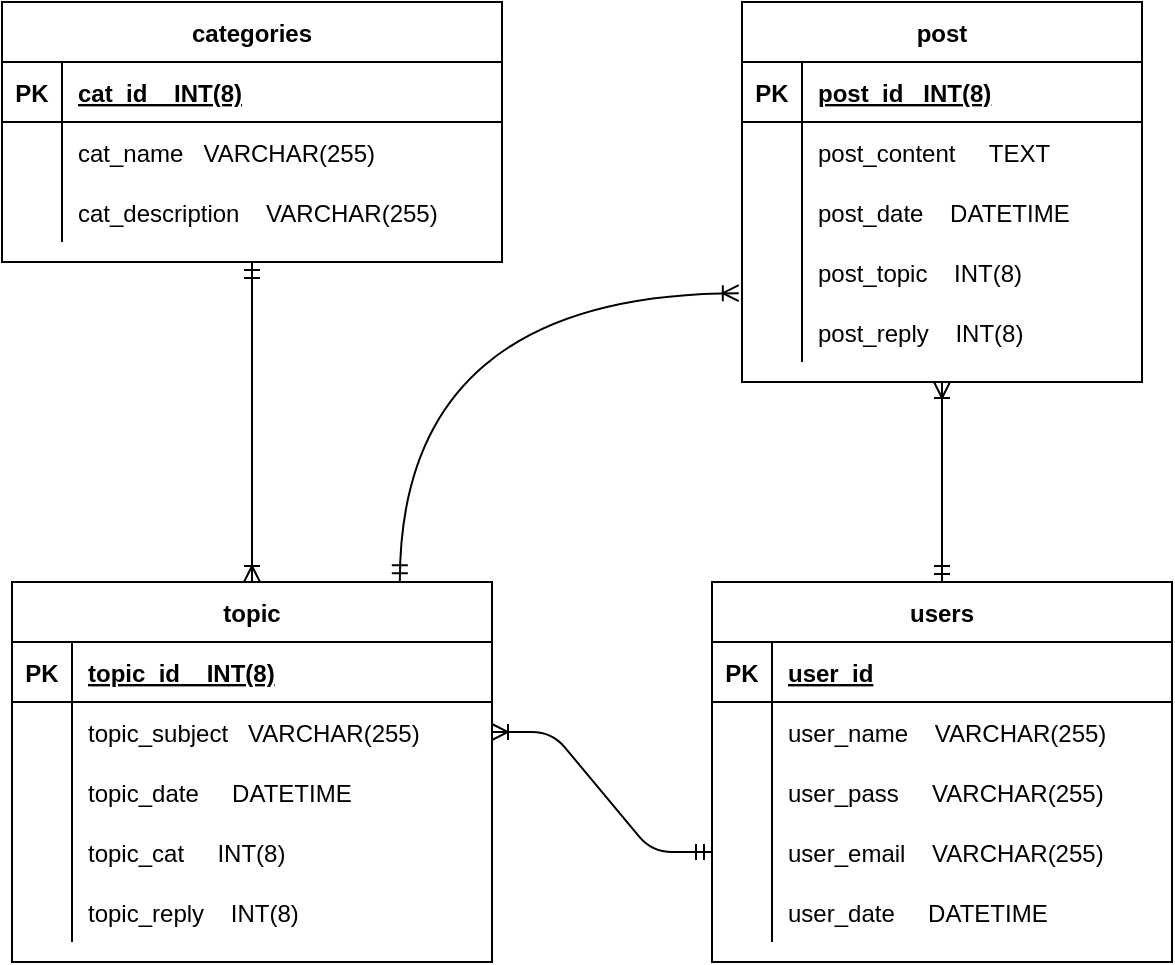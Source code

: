 <mxfile version="13.9.9" type="device"><diagram id="91Xyb3w9nDuJlyHXj6Dl" name="Page-1"><mxGraphModel dx="1038" dy="607" grid="1" gridSize="10" guides="1" tooltips="1" connect="1" arrows="1" fold="1" page="1" pageScale="1" pageWidth="827" pageHeight="1169" math="0" shadow="0"><root><mxCell id="0"/><mxCell id="1" parent="0"/><mxCell id="gp0c6Z495L66U5x0KVFe-80" value="categories" style="shape=table;startSize=30;container=1;collapsible=1;childLayout=tableLayout;fixedRows=1;rowLines=0;fontStyle=1;align=center;resizeLast=1;" vertex="1" parent="1"><mxGeometry x="100" y="90" width="250" height="130" as="geometry"/></mxCell><mxCell id="gp0c6Z495L66U5x0KVFe-81" value="" style="shape=partialRectangle;collapsible=0;dropTarget=0;pointerEvents=0;fillColor=none;top=0;left=0;bottom=1;right=0;points=[[0,0.5],[1,0.5]];portConstraint=eastwest;" vertex="1" parent="gp0c6Z495L66U5x0KVFe-80"><mxGeometry y="30" width="250" height="30" as="geometry"/></mxCell><mxCell id="gp0c6Z495L66U5x0KVFe-82" value="PK" style="shape=partialRectangle;connectable=0;fillColor=none;top=0;left=0;bottom=0;right=0;fontStyle=1;overflow=hidden;" vertex="1" parent="gp0c6Z495L66U5x0KVFe-81"><mxGeometry width="30" height="30" as="geometry"/></mxCell><mxCell id="gp0c6Z495L66U5x0KVFe-83" value="cat_id    INT(8)" style="shape=partialRectangle;connectable=0;fillColor=none;top=0;left=0;bottom=0;right=0;align=left;spacingLeft=6;fontStyle=5;overflow=hidden;" vertex="1" parent="gp0c6Z495L66U5x0KVFe-81"><mxGeometry x="30" width="220" height="30" as="geometry"/></mxCell><mxCell id="gp0c6Z495L66U5x0KVFe-84" value="" style="shape=partialRectangle;collapsible=0;dropTarget=0;pointerEvents=0;fillColor=none;top=0;left=0;bottom=0;right=0;points=[[0,0.5],[1,0.5]];portConstraint=eastwest;" vertex="1" parent="gp0c6Z495L66U5x0KVFe-80"><mxGeometry y="60" width="250" height="30" as="geometry"/></mxCell><mxCell id="gp0c6Z495L66U5x0KVFe-85" value="" style="shape=partialRectangle;connectable=0;fillColor=none;top=0;left=0;bottom=0;right=0;editable=1;overflow=hidden;" vertex="1" parent="gp0c6Z495L66U5x0KVFe-84"><mxGeometry width="30" height="30" as="geometry"/></mxCell><mxCell id="gp0c6Z495L66U5x0KVFe-86" value="cat_name   VARCHAR(255)" style="shape=partialRectangle;connectable=0;fillColor=none;top=0;left=0;bottom=0;right=0;align=left;spacingLeft=6;overflow=hidden;" vertex="1" parent="gp0c6Z495L66U5x0KVFe-84"><mxGeometry x="30" width="220" height="30" as="geometry"/></mxCell><mxCell id="gp0c6Z495L66U5x0KVFe-87" value="" style="shape=partialRectangle;collapsible=0;dropTarget=0;pointerEvents=0;fillColor=none;top=0;left=0;bottom=0;right=0;points=[[0,0.5],[1,0.5]];portConstraint=eastwest;" vertex="1" parent="gp0c6Z495L66U5x0KVFe-80"><mxGeometry y="90" width="250" height="30" as="geometry"/></mxCell><mxCell id="gp0c6Z495L66U5x0KVFe-88" value="" style="shape=partialRectangle;connectable=0;fillColor=none;top=0;left=0;bottom=0;right=0;editable=1;overflow=hidden;" vertex="1" parent="gp0c6Z495L66U5x0KVFe-87"><mxGeometry width="30" height="30" as="geometry"/></mxCell><mxCell id="gp0c6Z495L66U5x0KVFe-89" value="cat_description    VARCHAR(255)" style="shape=partialRectangle;connectable=0;fillColor=none;top=0;left=0;bottom=0;right=0;align=left;spacingLeft=6;overflow=hidden;" vertex="1" parent="gp0c6Z495L66U5x0KVFe-87"><mxGeometry x="30" width="220" height="30" as="geometry"/></mxCell><mxCell id="gp0c6Z495L66U5x0KVFe-109" value="users" style="shape=table;startSize=30;container=1;collapsible=1;childLayout=tableLayout;fixedRows=1;rowLines=0;fontStyle=1;align=center;resizeLast=1;" vertex="1" parent="1"><mxGeometry x="455" y="380" width="230" height="190" as="geometry"/></mxCell><mxCell id="gp0c6Z495L66U5x0KVFe-110" value="" style="shape=partialRectangle;collapsible=0;dropTarget=0;pointerEvents=0;fillColor=none;top=0;left=0;bottom=1;right=0;points=[[0,0.5],[1,0.5]];portConstraint=eastwest;" vertex="1" parent="gp0c6Z495L66U5x0KVFe-109"><mxGeometry y="30" width="230" height="30" as="geometry"/></mxCell><mxCell id="gp0c6Z495L66U5x0KVFe-111" value="PK" style="shape=partialRectangle;connectable=0;fillColor=none;top=0;left=0;bottom=0;right=0;fontStyle=1;overflow=hidden;" vertex="1" parent="gp0c6Z495L66U5x0KVFe-110"><mxGeometry width="30" height="30" as="geometry"/></mxCell><mxCell id="gp0c6Z495L66U5x0KVFe-112" value="user_id" style="shape=partialRectangle;connectable=0;fillColor=none;top=0;left=0;bottom=0;right=0;align=left;spacingLeft=6;fontStyle=5;overflow=hidden;" vertex="1" parent="gp0c6Z495L66U5x0KVFe-110"><mxGeometry x="30" width="200" height="30" as="geometry"/></mxCell><mxCell id="gp0c6Z495L66U5x0KVFe-113" value="" style="shape=partialRectangle;collapsible=0;dropTarget=0;pointerEvents=0;fillColor=none;top=0;left=0;bottom=0;right=0;points=[[0,0.5],[1,0.5]];portConstraint=eastwest;" vertex="1" parent="gp0c6Z495L66U5x0KVFe-109"><mxGeometry y="60" width="230" height="30" as="geometry"/></mxCell><mxCell id="gp0c6Z495L66U5x0KVFe-114" value="" style="shape=partialRectangle;connectable=0;fillColor=none;top=0;left=0;bottom=0;right=0;editable=1;overflow=hidden;" vertex="1" parent="gp0c6Z495L66U5x0KVFe-113"><mxGeometry width="30" height="30" as="geometry"/></mxCell><mxCell id="gp0c6Z495L66U5x0KVFe-115" value="user_name    VARCHAR(255)" style="shape=partialRectangle;connectable=0;fillColor=none;top=0;left=0;bottom=0;right=0;align=left;spacingLeft=6;overflow=hidden;" vertex="1" parent="gp0c6Z495L66U5x0KVFe-113"><mxGeometry x="30" width="200" height="30" as="geometry"/></mxCell><mxCell id="gp0c6Z495L66U5x0KVFe-116" value="" style="shape=partialRectangle;collapsible=0;dropTarget=0;pointerEvents=0;fillColor=none;top=0;left=0;bottom=0;right=0;points=[[0,0.5],[1,0.5]];portConstraint=eastwest;" vertex="1" parent="gp0c6Z495L66U5x0KVFe-109"><mxGeometry y="90" width="230" height="30" as="geometry"/></mxCell><mxCell id="gp0c6Z495L66U5x0KVFe-117" value="" style="shape=partialRectangle;connectable=0;fillColor=none;top=0;left=0;bottom=0;right=0;editable=1;overflow=hidden;" vertex="1" parent="gp0c6Z495L66U5x0KVFe-116"><mxGeometry width="30" height="30" as="geometry"/></mxCell><mxCell id="gp0c6Z495L66U5x0KVFe-118" value="user_pass     VARCHAR(255)" style="shape=partialRectangle;connectable=0;fillColor=none;top=0;left=0;bottom=0;right=0;align=left;spacingLeft=6;overflow=hidden;" vertex="1" parent="gp0c6Z495L66U5x0KVFe-116"><mxGeometry x="30" width="200" height="30" as="geometry"/></mxCell><mxCell id="gp0c6Z495L66U5x0KVFe-119" value="" style="shape=partialRectangle;collapsible=0;dropTarget=0;pointerEvents=0;fillColor=none;top=0;left=0;bottom=0;right=0;points=[[0,0.5],[1,0.5]];portConstraint=eastwest;" vertex="1" parent="gp0c6Z495L66U5x0KVFe-109"><mxGeometry y="120" width="230" height="30" as="geometry"/></mxCell><mxCell id="gp0c6Z495L66U5x0KVFe-120" value="" style="shape=partialRectangle;connectable=0;fillColor=none;top=0;left=0;bottom=0;right=0;editable=1;overflow=hidden;" vertex="1" parent="gp0c6Z495L66U5x0KVFe-119"><mxGeometry width="30" height="30" as="geometry"/></mxCell><mxCell id="gp0c6Z495L66U5x0KVFe-121" value="user_email    VARCHAR(255)" style="shape=partialRectangle;connectable=0;fillColor=none;top=0;left=0;bottom=0;right=0;align=left;spacingLeft=6;overflow=hidden;" vertex="1" parent="gp0c6Z495L66U5x0KVFe-119"><mxGeometry x="30" width="200" height="30" as="geometry"/></mxCell><mxCell id="gp0c6Z495L66U5x0KVFe-145" value="" style="shape=partialRectangle;collapsible=0;dropTarget=0;pointerEvents=0;fillColor=none;top=0;left=0;bottom=0;right=0;points=[[0,0.5],[1,0.5]];portConstraint=eastwest;" vertex="1" parent="gp0c6Z495L66U5x0KVFe-109"><mxGeometry y="150" width="230" height="30" as="geometry"/></mxCell><mxCell id="gp0c6Z495L66U5x0KVFe-146" value="" style="shape=partialRectangle;connectable=0;fillColor=none;top=0;left=0;bottom=0;right=0;editable=1;overflow=hidden;" vertex="1" parent="gp0c6Z495L66U5x0KVFe-145"><mxGeometry width="30" height="30" as="geometry"/></mxCell><mxCell id="gp0c6Z495L66U5x0KVFe-147" value="user_date     DATETIME" style="shape=partialRectangle;connectable=0;fillColor=none;top=0;left=0;bottom=0;right=0;align=left;spacingLeft=6;overflow=hidden;" vertex="1" parent="gp0c6Z495L66U5x0KVFe-145"><mxGeometry x="30" width="200" height="30" as="geometry"/></mxCell><mxCell id="gp0c6Z495L66U5x0KVFe-122" value="post" style="shape=table;startSize=30;container=1;collapsible=1;childLayout=tableLayout;fixedRows=1;rowLines=0;fontStyle=1;align=center;resizeLast=1;" vertex="1" parent="1"><mxGeometry x="470" y="90" width="200" height="190" as="geometry"/></mxCell><mxCell id="gp0c6Z495L66U5x0KVFe-123" value="" style="shape=partialRectangle;collapsible=0;dropTarget=0;pointerEvents=0;fillColor=none;top=0;left=0;bottom=1;right=0;points=[[0,0.5],[1,0.5]];portConstraint=eastwest;" vertex="1" parent="gp0c6Z495L66U5x0KVFe-122"><mxGeometry y="30" width="200" height="30" as="geometry"/></mxCell><mxCell id="gp0c6Z495L66U5x0KVFe-124" value="PK" style="shape=partialRectangle;connectable=0;fillColor=none;top=0;left=0;bottom=0;right=0;fontStyle=1;overflow=hidden;" vertex="1" parent="gp0c6Z495L66U5x0KVFe-123"><mxGeometry width="30" height="30" as="geometry"/></mxCell><mxCell id="gp0c6Z495L66U5x0KVFe-125" value="post_id   INT(8)" style="shape=partialRectangle;connectable=0;fillColor=none;top=0;left=0;bottom=0;right=0;align=left;spacingLeft=6;fontStyle=5;overflow=hidden;" vertex="1" parent="gp0c6Z495L66U5x0KVFe-123"><mxGeometry x="30" width="170" height="30" as="geometry"/></mxCell><mxCell id="gp0c6Z495L66U5x0KVFe-126" value="" style="shape=partialRectangle;collapsible=0;dropTarget=0;pointerEvents=0;fillColor=none;top=0;left=0;bottom=0;right=0;points=[[0,0.5],[1,0.5]];portConstraint=eastwest;" vertex="1" parent="gp0c6Z495L66U5x0KVFe-122"><mxGeometry y="60" width="200" height="30" as="geometry"/></mxCell><mxCell id="gp0c6Z495L66U5x0KVFe-127" value="" style="shape=partialRectangle;connectable=0;fillColor=none;top=0;left=0;bottom=0;right=0;editable=1;overflow=hidden;" vertex="1" parent="gp0c6Z495L66U5x0KVFe-126"><mxGeometry width="30" height="30" as="geometry"/></mxCell><mxCell id="gp0c6Z495L66U5x0KVFe-128" value="post_content     TEXT" style="shape=partialRectangle;connectable=0;fillColor=none;top=0;left=0;bottom=0;right=0;align=left;spacingLeft=6;overflow=hidden;" vertex="1" parent="gp0c6Z495L66U5x0KVFe-126"><mxGeometry x="30" width="170" height="30" as="geometry"/></mxCell><mxCell id="gp0c6Z495L66U5x0KVFe-129" value="" style="shape=partialRectangle;collapsible=0;dropTarget=0;pointerEvents=0;fillColor=none;top=0;left=0;bottom=0;right=0;points=[[0,0.5],[1,0.5]];portConstraint=eastwest;" vertex="1" parent="gp0c6Z495L66U5x0KVFe-122"><mxGeometry y="90" width="200" height="30" as="geometry"/></mxCell><mxCell id="gp0c6Z495L66U5x0KVFe-130" value="" style="shape=partialRectangle;connectable=0;fillColor=none;top=0;left=0;bottom=0;right=0;editable=1;overflow=hidden;" vertex="1" parent="gp0c6Z495L66U5x0KVFe-129"><mxGeometry width="30" height="30" as="geometry"/></mxCell><mxCell id="gp0c6Z495L66U5x0KVFe-131" value="post_date    DATETIME" style="shape=partialRectangle;connectable=0;fillColor=none;top=0;left=0;bottom=0;right=0;align=left;spacingLeft=6;overflow=hidden;" vertex="1" parent="gp0c6Z495L66U5x0KVFe-129"><mxGeometry x="30" width="170" height="30" as="geometry"/></mxCell><mxCell id="gp0c6Z495L66U5x0KVFe-132" value="" style="shape=partialRectangle;collapsible=0;dropTarget=0;pointerEvents=0;fillColor=none;top=0;left=0;bottom=0;right=0;points=[[0,0.5],[1,0.5]];portConstraint=eastwest;" vertex="1" parent="gp0c6Z495L66U5x0KVFe-122"><mxGeometry y="120" width="200" height="30" as="geometry"/></mxCell><mxCell id="gp0c6Z495L66U5x0KVFe-133" value="" style="shape=partialRectangle;connectable=0;fillColor=none;top=0;left=0;bottom=0;right=0;editable=1;overflow=hidden;" vertex="1" parent="gp0c6Z495L66U5x0KVFe-132"><mxGeometry width="30" height="30" as="geometry"/></mxCell><mxCell id="gp0c6Z495L66U5x0KVFe-134" value="post_topic    INT(8)" style="shape=partialRectangle;connectable=0;fillColor=none;top=0;left=0;bottom=0;right=0;align=left;spacingLeft=6;overflow=hidden;" vertex="1" parent="gp0c6Z495L66U5x0KVFe-132"><mxGeometry x="30" width="170" height="30" as="geometry"/></mxCell><mxCell id="gp0c6Z495L66U5x0KVFe-90" value="" style="shape=partialRectangle;collapsible=0;dropTarget=0;pointerEvents=0;fillColor=none;top=0;left=0;bottom=0;right=0;points=[[0,0.5],[1,0.5]];portConstraint=eastwest;" vertex="1" parent="gp0c6Z495L66U5x0KVFe-122"><mxGeometry y="150" width="200" height="30" as="geometry"/></mxCell><mxCell id="gp0c6Z495L66U5x0KVFe-91" value="" style="shape=partialRectangle;connectable=0;fillColor=none;top=0;left=0;bottom=0;right=0;editable=1;overflow=hidden;" vertex="1" parent="gp0c6Z495L66U5x0KVFe-90"><mxGeometry width="30" height="30" as="geometry"/></mxCell><mxCell id="gp0c6Z495L66U5x0KVFe-92" value="post_reply    INT(8)" style="shape=partialRectangle;connectable=0;fillColor=none;top=0;left=0;bottom=0;right=0;align=left;spacingLeft=6;overflow=hidden;" vertex="1" parent="gp0c6Z495L66U5x0KVFe-90"><mxGeometry x="30" width="170" height="30" as="geometry"/></mxCell><mxCell id="gp0c6Z495L66U5x0KVFe-148" value="topic" style="shape=table;startSize=30;container=1;collapsible=1;childLayout=tableLayout;fixedRows=1;rowLines=0;fontStyle=1;align=center;resizeLast=1;" vertex="1" parent="1"><mxGeometry x="105" y="380" width="240" height="190" as="geometry"/></mxCell><mxCell id="gp0c6Z495L66U5x0KVFe-149" value="" style="shape=partialRectangle;collapsible=0;dropTarget=0;pointerEvents=0;fillColor=none;top=0;left=0;bottom=1;right=0;points=[[0,0.5],[1,0.5]];portConstraint=eastwest;" vertex="1" parent="gp0c6Z495L66U5x0KVFe-148"><mxGeometry y="30" width="240" height="30" as="geometry"/></mxCell><mxCell id="gp0c6Z495L66U5x0KVFe-150" value="PK" style="shape=partialRectangle;connectable=0;fillColor=none;top=0;left=0;bottom=0;right=0;fontStyle=1;overflow=hidden;" vertex="1" parent="gp0c6Z495L66U5x0KVFe-149"><mxGeometry width="30" height="30" as="geometry"/></mxCell><mxCell id="gp0c6Z495L66U5x0KVFe-151" value="topic_id    INT(8)" style="shape=partialRectangle;connectable=0;fillColor=none;top=0;left=0;bottom=0;right=0;align=left;spacingLeft=6;fontStyle=5;overflow=hidden;" vertex="1" parent="gp0c6Z495L66U5x0KVFe-149"><mxGeometry x="30" width="210" height="30" as="geometry"/></mxCell><mxCell id="gp0c6Z495L66U5x0KVFe-152" value="" style="shape=partialRectangle;collapsible=0;dropTarget=0;pointerEvents=0;fillColor=none;top=0;left=0;bottom=0;right=0;points=[[0,0.5],[1,0.5]];portConstraint=eastwest;" vertex="1" parent="gp0c6Z495L66U5x0KVFe-148"><mxGeometry y="60" width="240" height="30" as="geometry"/></mxCell><mxCell id="gp0c6Z495L66U5x0KVFe-153" value="" style="shape=partialRectangle;connectable=0;fillColor=none;top=0;left=0;bottom=0;right=0;editable=1;overflow=hidden;" vertex="1" parent="gp0c6Z495L66U5x0KVFe-152"><mxGeometry width="30" height="30" as="geometry"/></mxCell><mxCell id="gp0c6Z495L66U5x0KVFe-154" value="topic_subject   VARCHAR(255)" style="shape=partialRectangle;connectable=0;fillColor=none;top=0;left=0;bottom=0;right=0;align=left;spacingLeft=6;overflow=hidden;" vertex="1" parent="gp0c6Z495L66U5x0KVFe-152"><mxGeometry x="30" width="210" height="30" as="geometry"/></mxCell><mxCell id="gp0c6Z495L66U5x0KVFe-155" value="" style="shape=partialRectangle;collapsible=0;dropTarget=0;pointerEvents=0;fillColor=none;top=0;left=0;bottom=0;right=0;points=[[0,0.5],[1,0.5]];portConstraint=eastwest;" vertex="1" parent="gp0c6Z495L66U5x0KVFe-148"><mxGeometry y="90" width="240" height="30" as="geometry"/></mxCell><mxCell id="gp0c6Z495L66U5x0KVFe-156" value="" style="shape=partialRectangle;connectable=0;fillColor=none;top=0;left=0;bottom=0;right=0;editable=1;overflow=hidden;" vertex="1" parent="gp0c6Z495L66U5x0KVFe-155"><mxGeometry width="30" height="30" as="geometry"/></mxCell><mxCell id="gp0c6Z495L66U5x0KVFe-157" value="topic_date     DATETIME" style="shape=partialRectangle;connectable=0;fillColor=none;top=0;left=0;bottom=0;right=0;align=left;spacingLeft=6;overflow=hidden;" vertex="1" parent="gp0c6Z495L66U5x0KVFe-155"><mxGeometry x="30" width="210" height="30" as="geometry"/></mxCell><mxCell id="gp0c6Z495L66U5x0KVFe-158" value="" style="shape=partialRectangle;collapsible=0;dropTarget=0;pointerEvents=0;fillColor=none;top=0;left=0;bottom=0;right=0;points=[[0,0.5],[1,0.5]];portConstraint=eastwest;" vertex="1" parent="gp0c6Z495L66U5x0KVFe-148"><mxGeometry y="120" width="240" height="30" as="geometry"/></mxCell><mxCell id="gp0c6Z495L66U5x0KVFe-159" value="" style="shape=partialRectangle;connectable=0;fillColor=none;top=0;left=0;bottom=0;right=0;editable=1;overflow=hidden;" vertex="1" parent="gp0c6Z495L66U5x0KVFe-158"><mxGeometry width="30" height="30" as="geometry"/></mxCell><mxCell id="gp0c6Z495L66U5x0KVFe-160" value="topic_cat     INT(8)" style="shape=partialRectangle;connectable=0;fillColor=none;top=0;left=0;bottom=0;right=0;align=left;spacingLeft=6;overflow=hidden;" vertex="1" parent="gp0c6Z495L66U5x0KVFe-158"><mxGeometry x="30" width="210" height="30" as="geometry"/></mxCell><mxCell id="gp0c6Z495L66U5x0KVFe-139" value="" style="shape=partialRectangle;collapsible=0;dropTarget=0;pointerEvents=0;fillColor=none;top=0;left=0;bottom=0;right=0;points=[[0,0.5],[1,0.5]];portConstraint=eastwest;" vertex="1" parent="gp0c6Z495L66U5x0KVFe-148"><mxGeometry y="150" width="240" height="30" as="geometry"/></mxCell><mxCell id="gp0c6Z495L66U5x0KVFe-140" value="" style="shape=partialRectangle;connectable=0;fillColor=none;top=0;left=0;bottom=0;right=0;editable=1;overflow=hidden;" vertex="1" parent="gp0c6Z495L66U5x0KVFe-139"><mxGeometry width="30" height="30" as="geometry"/></mxCell><mxCell id="gp0c6Z495L66U5x0KVFe-141" value="topic_reply    INT(8)" style="shape=partialRectangle;connectable=0;fillColor=none;top=0;left=0;bottom=0;right=0;align=left;spacingLeft=6;overflow=hidden;" vertex="1" parent="gp0c6Z495L66U5x0KVFe-139"><mxGeometry x="30" width="210" height="30" as="geometry"/></mxCell><mxCell id="gp0c6Z495L66U5x0KVFe-161" value="" style="fontSize=12;html=1;endArrow=ERoneToMany;startArrow=ERmandOne;exitX=0.5;exitY=0;exitDx=0;exitDy=0;endFill=0;entryX=0.5;entryY=1;entryDx=0;entryDy=0;" edge="1" parent="1" source="gp0c6Z495L66U5x0KVFe-109" target="gp0c6Z495L66U5x0KVFe-122"><mxGeometry width="100" height="100" relative="1" as="geometry"><mxPoint x="370" y="290" as="sourcePoint"/><mxPoint x="470" y="177" as="targetPoint"/></mxGeometry></mxCell><mxCell id="gp0c6Z495L66U5x0KVFe-162" value="" style="edgeStyle=entityRelationEdgeStyle;fontSize=12;html=1;endArrow=ERoneToMany;startArrow=ERmandOne;endFill=0;exitX=0;exitY=0.5;exitDx=0;exitDy=0;entryX=1;entryY=0.5;entryDx=0;entryDy=0;" edge="1" parent="1" source="gp0c6Z495L66U5x0KVFe-119" target="gp0c6Z495L66U5x0KVFe-152"><mxGeometry width="100" height="100" relative="1" as="geometry"><mxPoint x="320" y="530" as="sourcePoint"/><mxPoint x="420" y="430" as="targetPoint"/></mxGeometry></mxCell><mxCell id="gp0c6Z495L66U5x0KVFe-163" value="" style="fontSize=12;html=1;endArrow=ERoneToMany;startArrow=ERmandOne;entryX=0.5;entryY=0;entryDx=0;entryDy=0;endFill=0;exitX=0.5;exitY=1;exitDx=0;exitDy=0;" edge="1" parent="1" source="gp0c6Z495L66U5x0KVFe-80" target="gp0c6Z495L66U5x0KVFe-148"><mxGeometry width="100" height="100" relative="1" as="geometry"><mxPoint x="240" y="230" as="sourcePoint"/><mxPoint x="550" y="290" as="targetPoint"/></mxGeometry></mxCell><mxCell id="gp0c6Z495L66U5x0KVFe-166" style="edgeStyle=orthogonalEdgeStyle;rounded=0;orthogonalLoop=1;jettySize=auto;html=1;entryX=0.808;entryY=-0.002;entryDx=0;entryDy=0;entryPerimeter=0;startArrow=ERoneToMany;startFill=0;endArrow=ERmandOne;endFill=0;exitX=-0.008;exitY=0.853;exitDx=0;exitDy=0;exitPerimeter=0;curved=1;" edge="1" parent="1" source="gp0c6Z495L66U5x0KVFe-132" target="gp0c6Z495L66U5x0KVFe-148"><mxGeometry relative="1" as="geometry"/></mxCell></root></mxGraphModel></diagram></mxfile>